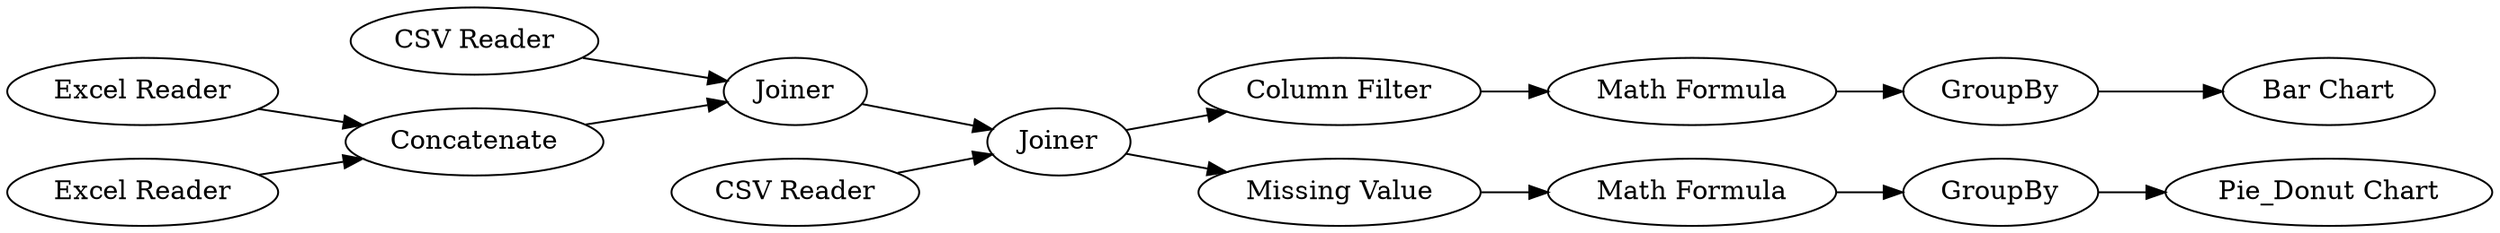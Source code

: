 digraph {
	13 -> 15
	12 -> 13
	7 -> 8
	9 -> 14
	10 -> 9
	4 -> 5
	8 -> 10
	7 -> 11
	3 -> 5
	5 -> 7
	11 -> 12
	2 -> 3
	6 -> 7
	1 -> 3
	5 [label=Joiner]
	13 [label=GroupBy]
	1 [label="Excel Reader"]
	7 [label=Joiner]
	12 [label="Math Formula"]
	9 [label=GroupBy]
	11 [label="Missing Value"]
	4 [label="CSV Reader"]
	6 [label="CSV Reader"]
	8 [label="Column Filter"]
	15 [label="Pie_Donut Chart"]
	14 [label="Bar Chart"]
	3 [label=Concatenate]
	2 [label="Excel Reader"]
	10 [label="Math Formula"]
	rankdir=LR
}
